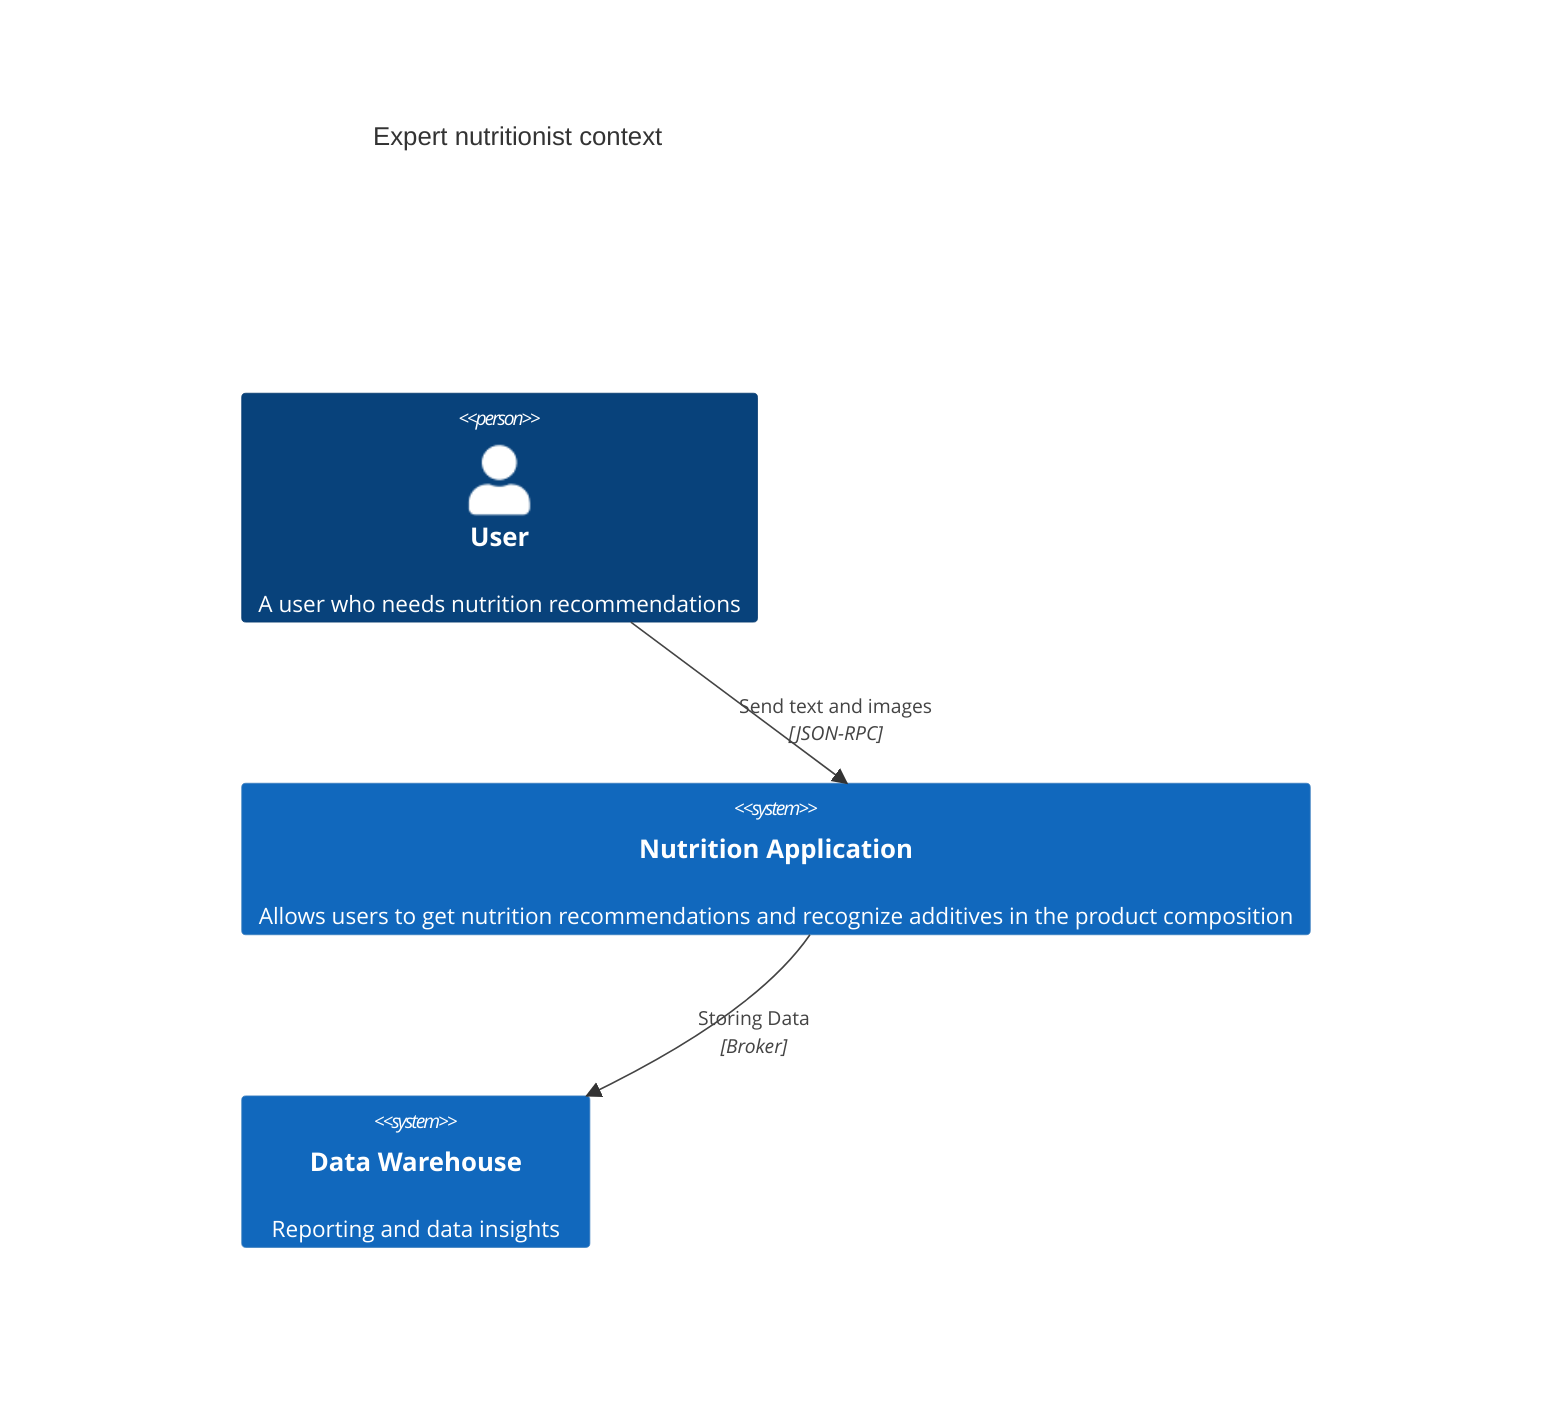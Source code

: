 C4Context
    accTitle: Expert nutritionist context
    accDescr: Context

    Person(person, "User", "A user who needs nutrition recommendations")

    System(webApp, "Nutrition Application", "Allows users to get nutrition recommendations and recognize additives in the product composition")
    System(dwh, "Data Warehouse", "Reporting and data insights")

    Rel(person, webApp, "Send text and images", "JSON-RPC")
    Rel(webApp, dwh, "Storing Data", "Broker")